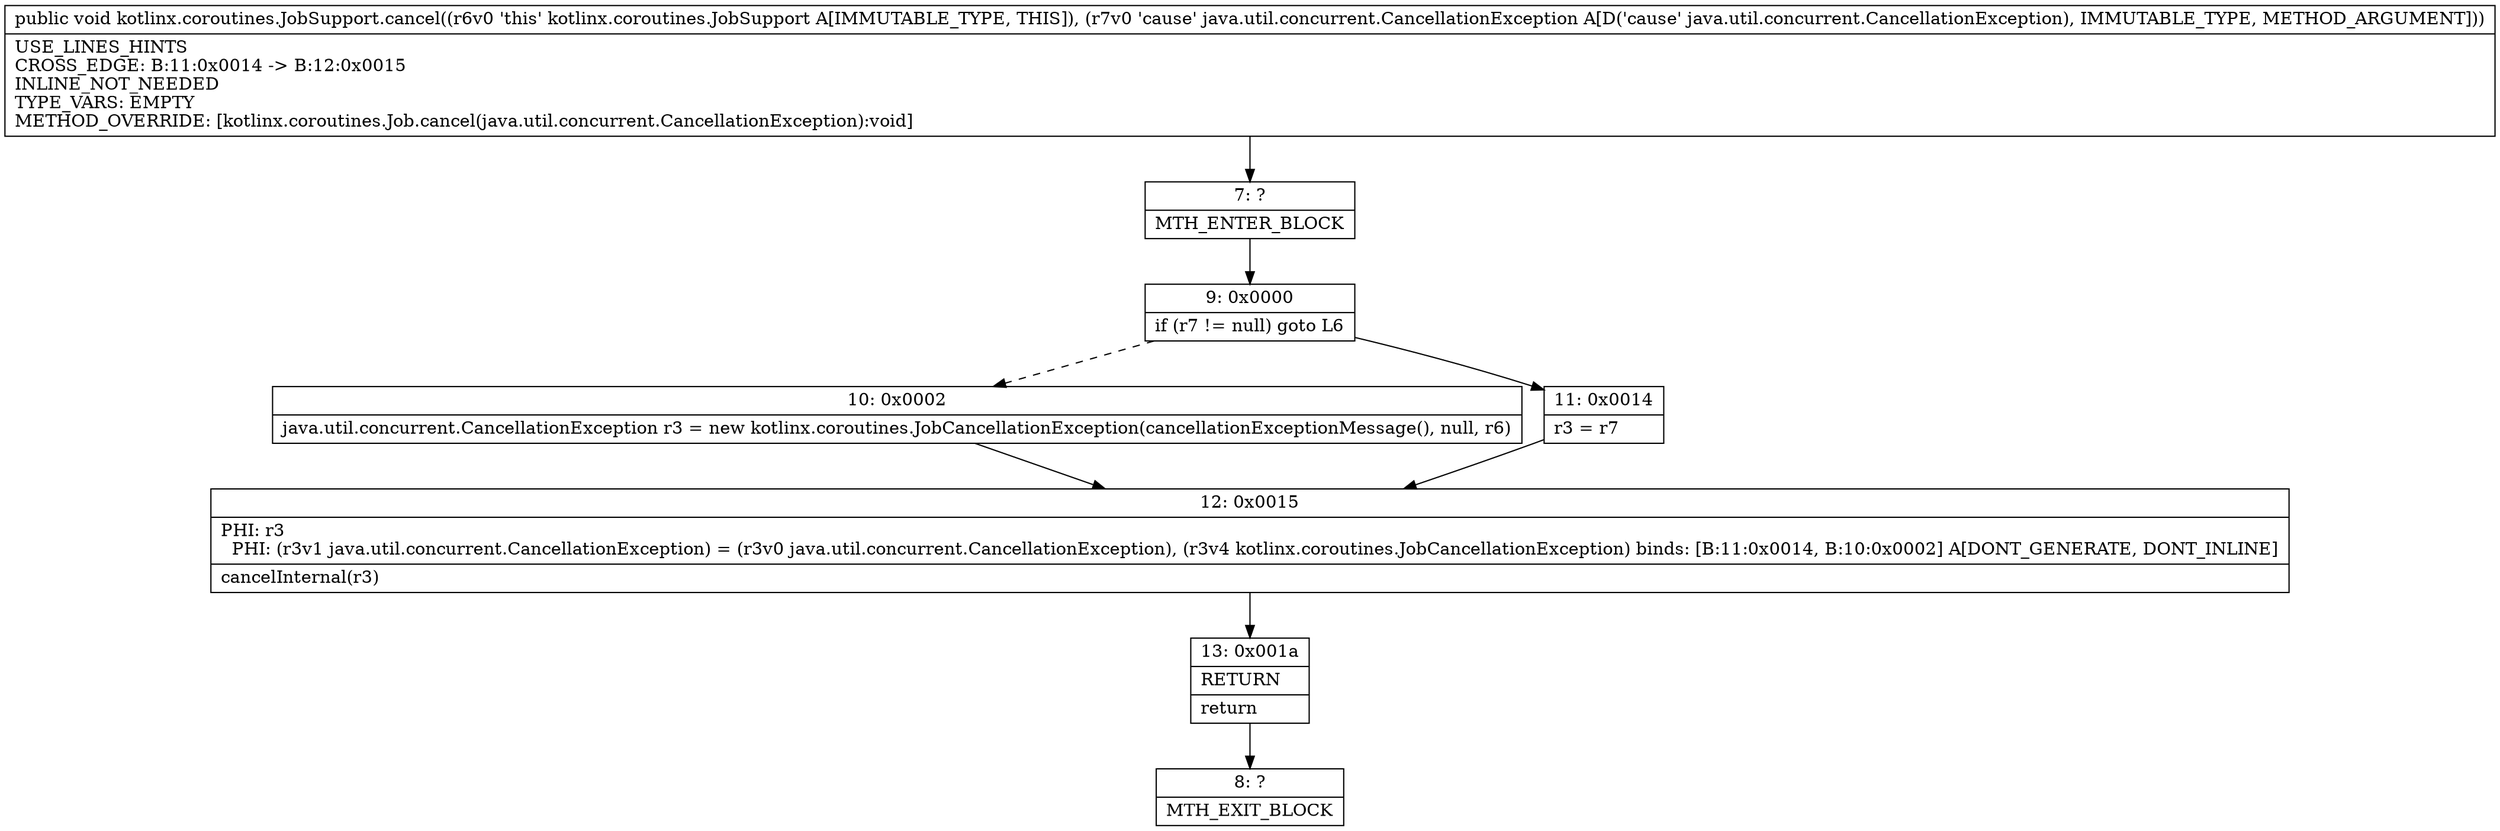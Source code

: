 digraph "CFG forkotlinx.coroutines.JobSupport.cancel(Ljava\/util\/concurrent\/CancellationException;)V" {
Node_7 [shape=record,label="{7\:\ ?|MTH_ENTER_BLOCK\l}"];
Node_9 [shape=record,label="{9\:\ 0x0000|if (r7 != null) goto L6\l}"];
Node_10 [shape=record,label="{10\:\ 0x0002|java.util.concurrent.CancellationException r3 = new kotlinx.coroutines.JobCancellationException(cancellationExceptionMessage(), null, r6)\l}"];
Node_12 [shape=record,label="{12\:\ 0x0015|PHI: r3 \l  PHI: (r3v1 java.util.concurrent.CancellationException) = (r3v0 java.util.concurrent.CancellationException), (r3v4 kotlinx.coroutines.JobCancellationException) binds: [B:11:0x0014, B:10:0x0002] A[DONT_GENERATE, DONT_INLINE]\l|cancelInternal(r3)\l}"];
Node_13 [shape=record,label="{13\:\ 0x001a|RETURN\l|return\l}"];
Node_8 [shape=record,label="{8\:\ ?|MTH_EXIT_BLOCK\l}"];
Node_11 [shape=record,label="{11\:\ 0x0014|r3 = r7\l}"];
MethodNode[shape=record,label="{public void kotlinx.coroutines.JobSupport.cancel((r6v0 'this' kotlinx.coroutines.JobSupport A[IMMUTABLE_TYPE, THIS]), (r7v0 'cause' java.util.concurrent.CancellationException A[D('cause' java.util.concurrent.CancellationException), IMMUTABLE_TYPE, METHOD_ARGUMENT]))  | USE_LINES_HINTS\lCROSS_EDGE: B:11:0x0014 \-\> B:12:0x0015\lINLINE_NOT_NEEDED\lTYPE_VARS: EMPTY\lMETHOD_OVERRIDE: [kotlinx.coroutines.Job.cancel(java.util.concurrent.CancellationException):void]\l}"];
MethodNode -> Node_7;Node_7 -> Node_9;
Node_9 -> Node_10[style=dashed];
Node_9 -> Node_11;
Node_10 -> Node_12;
Node_12 -> Node_13;
Node_13 -> Node_8;
Node_11 -> Node_12;
}

